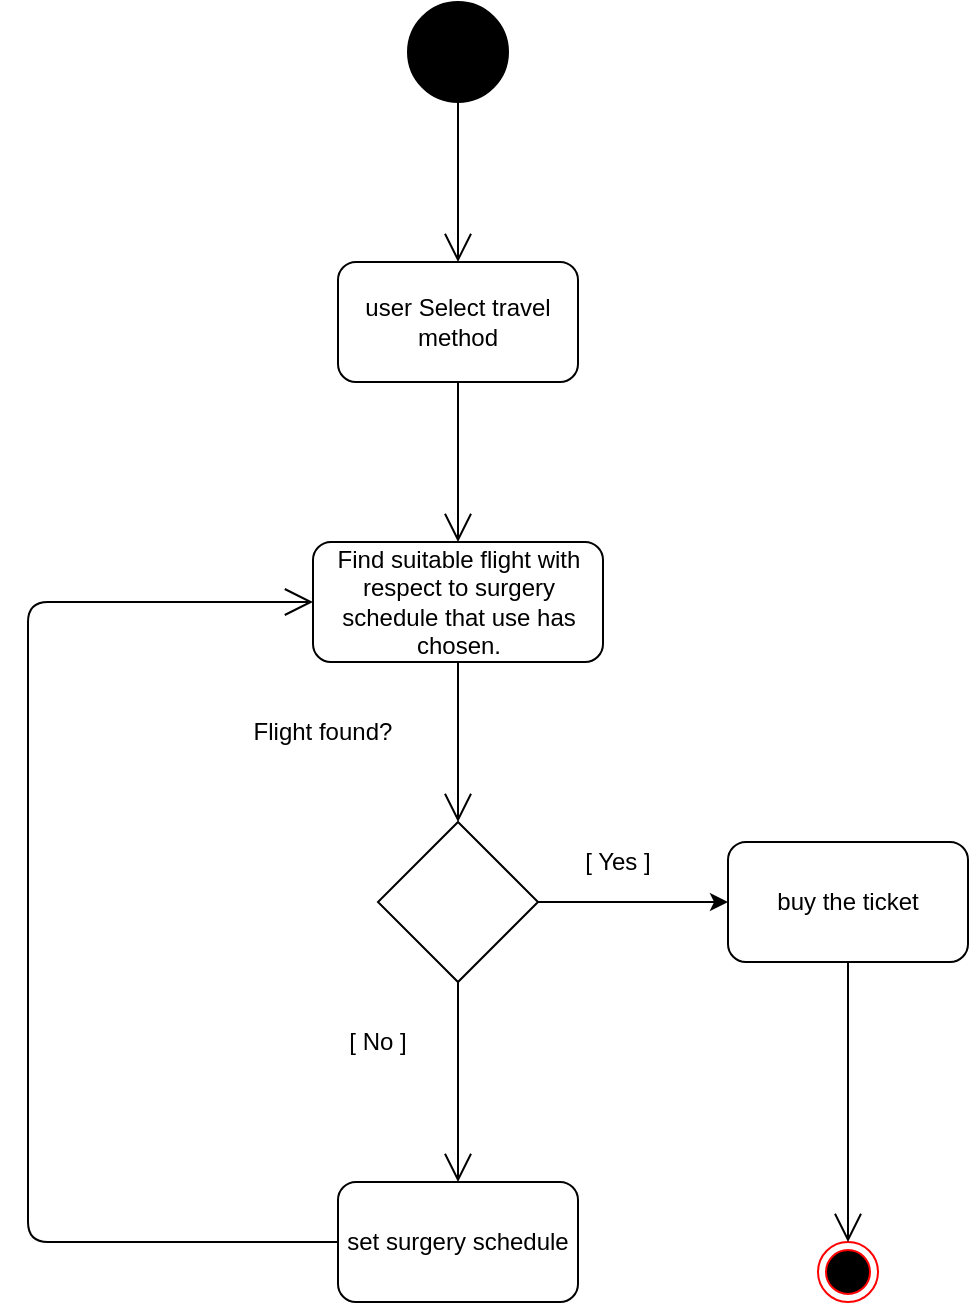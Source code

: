 <mxfile version="12.2.3" type="device" pages="1"><diagram id="XzMfXdZVIy_zT62288bU" name="Page-1"><mxGraphModel dx="1341" dy="715" grid="1" gridSize="10" guides="1" tooltips="1" connect="1" arrows="1" fold="1" page="1" pageScale="1" pageWidth="850" pageHeight="1100" math="0" shadow="0"><root><mxCell id="0"/><mxCell id="1" parent="0"/><mxCell id="jmJZ1ozlXIESMh9tZ0lR-1" value="" style="ellipse;whiteSpace=wrap;html=1;aspect=fixed;fillColor=#000000;" parent="1" vertex="1"><mxGeometry x="380" y="90" width="50" height="50" as="geometry"/></mxCell><mxCell id="jmJZ1ozlXIESMh9tZ0lR-2" value="" style="endArrow=open;endFill=1;endSize=12;html=1;exitX=0.5;exitY=1;exitDx=0;exitDy=0;entryX=0.5;entryY=0;entryDx=0;entryDy=0;" parent="1" source="jmJZ1ozlXIESMh9tZ0lR-1" target="FT9aXwrXQWcEsYsI9Zgt-1" edge="1"><mxGeometry width="160" relative="1" as="geometry"><mxPoint x="400" y="200" as="sourcePoint"/><mxPoint x="405" y="70" as="targetPoint"/></mxGeometry></mxCell><mxCell id="jmJZ1ozlXIESMh9tZ0lR-9" value="" style="ellipse;html=1;shape=endState;fillColor=#000000;strokeColor=#ff0000;" parent="1" vertex="1"><mxGeometry x="585" y="710" width="30" height="30" as="geometry"/></mxCell><mxCell id="jmJZ1ozlXIESMh9tZ0lR-10" value="" style="endArrow=open;endFill=1;endSize=12;html=1;exitX=0.5;exitY=1;exitDx=0;exitDy=0;entryX=0.5;entryY=0;entryDx=0;entryDy=0;" parent="1" source="FT9aXwrXQWcEsYsI9Zgt-1" target="jmJZ1ozlXIESMh9tZ0lR-12" edge="1"><mxGeometry width="160" relative="1" as="geometry"><mxPoint x="400" y="340" as="sourcePoint"/><mxPoint x="405" y="370" as="targetPoint"/></mxGeometry></mxCell><mxCell id="jmJZ1ozlXIESMh9tZ0lR-12" value="Find suitable flight with respect to surgery schedule that use has chosen." style="rounded=1;whiteSpace=wrap;html=1;fillColor=#FFFFFF;" parent="1" vertex="1"><mxGeometry x="332.5" y="360" width="145" height="60" as="geometry"/></mxCell><mxCell id="jmJZ1ozlXIESMh9tZ0lR-15" value="" style="rhombus;whiteSpace=wrap;html=1;fillColor=#FFFFFF;" parent="1" vertex="1"><mxGeometry x="365" y="500" width="80" height="80" as="geometry"/></mxCell><mxCell id="jmJZ1ozlXIESMh9tZ0lR-16" value="" style="endArrow=open;endFill=1;endSize=12;html=1;exitX=0.5;exitY=1;exitDx=0;exitDy=0;entryX=0.5;entryY=0;entryDx=0;entryDy=0;" parent="1" source="jmJZ1ozlXIESMh9tZ0lR-12" target="jmJZ1ozlXIESMh9tZ0lR-15" edge="1"><mxGeometry width="160" relative="1" as="geometry"><mxPoint x="150" y="480" as="sourcePoint"/><mxPoint x="310" y="480" as="targetPoint"/></mxGeometry></mxCell><mxCell id="jmJZ1ozlXIESMh9tZ0lR-17" value="Flight found?" style="text;html=1;strokeColor=none;fillColor=none;align=center;verticalAlign=middle;whiteSpace=wrap;rounded=0;" parent="1" vertex="1"><mxGeometry x="300" y="440" width="75" height="30" as="geometry"/></mxCell><mxCell id="jmJZ1ozlXIESMh9tZ0lR-18" value="" style="endArrow=classic;html=1;exitX=1;exitY=0.5;exitDx=0;exitDy=0;entryX=0;entryY=0.5;entryDx=0;entryDy=0;" parent="1" source="jmJZ1ozlXIESMh9tZ0lR-15" target="jmJZ1ozlXIESMh9tZ0lR-19" edge="1"><mxGeometry width="50" height="50" relative="1" as="geometry"><mxPoint x="480" y="540" as="sourcePoint"/><mxPoint x="540" y="540" as="targetPoint"/></mxGeometry></mxCell><mxCell id="jmJZ1ozlXIESMh9tZ0lR-19" value="buy the ticket" style="rounded=1;whiteSpace=wrap;html=1;fillColor=#FFFFFF;" parent="1" vertex="1"><mxGeometry x="540" y="510" width="120" height="60" as="geometry"/></mxCell><mxCell id="jmJZ1ozlXIESMh9tZ0lR-20" value="[ Yes ]" style="text;html=1;strokeColor=none;fillColor=none;align=center;verticalAlign=middle;whiteSpace=wrap;rounded=0;" parent="1" vertex="1"><mxGeometry x="465" y="510" width="40" height="20" as="geometry"/></mxCell><mxCell id="jmJZ1ozlXIESMh9tZ0lR-21" value="" style="endArrow=open;endFill=1;endSize=12;html=1;exitX=0.5;exitY=1;exitDx=0;exitDy=0;" parent="1" source="jmJZ1ozlXIESMh9tZ0lR-19" target="jmJZ1ozlXIESMh9tZ0lR-9" edge="1"><mxGeometry width="160" relative="1" as="geometry"><mxPoint x="560" y="440" as="sourcePoint"/><mxPoint x="720" y="440" as="targetPoint"/></mxGeometry></mxCell><mxCell id="jmJZ1ozlXIESMh9tZ0lR-22" value="" style="endArrow=open;endFill=1;endSize=12;html=1;exitX=0.5;exitY=1;exitDx=0;exitDy=0;entryX=0.5;entryY=0;entryDx=0;entryDy=0;" parent="1" source="jmJZ1ozlXIESMh9tZ0lR-15" target="jmJZ1ozlXIESMh9tZ0lR-24" edge="1"><mxGeometry width="160" relative="1" as="geometry"><mxPoint x="420" y="670" as="sourcePoint"/><mxPoint x="405" y="660" as="targetPoint"/></mxGeometry></mxCell><mxCell id="jmJZ1ozlXIESMh9tZ0lR-23" value="[ No ]" style="text;html=1;strokeColor=none;fillColor=none;align=center;verticalAlign=middle;whiteSpace=wrap;rounded=0;" parent="1" vertex="1"><mxGeometry x="345" y="600" width="40" height="20" as="geometry"/></mxCell><mxCell id="jmJZ1ozlXIESMh9tZ0lR-24" value="set surgery schedule" style="rounded=1;whiteSpace=wrap;html=1;fillColor=#FFFFFF;" parent="1" vertex="1"><mxGeometry x="345" y="680" width="120" height="60" as="geometry"/></mxCell><mxCell id="jmJZ1ozlXIESMh9tZ0lR-25" value="" style="endArrow=open;endFill=1;endSize=12;html=1;exitX=0;exitY=0.5;exitDx=0;exitDy=0;entryX=0;entryY=0.5;entryDx=0;entryDy=0;" parent="1" source="jmJZ1ozlXIESMh9tZ0lR-24" target="jmJZ1ozlXIESMh9tZ0lR-12" edge="1"><mxGeometry width="160" relative="1" as="geometry"><mxPoint x="110" y="650" as="sourcePoint"/><mxPoint x="220" y="400" as="targetPoint"/><Array as="points"><mxPoint x="190" y="710"/><mxPoint x="190" y="390"/></Array></mxGeometry></mxCell><mxCell id="FT9aXwrXQWcEsYsI9Zgt-1" value="user Select travel method" style="rounded=1;whiteSpace=wrap;html=1;" parent="1" vertex="1"><mxGeometry x="345" y="220" width="120" height="60" as="geometry"/></mxCell></root></mxGraphModel></diagram></mxfile>